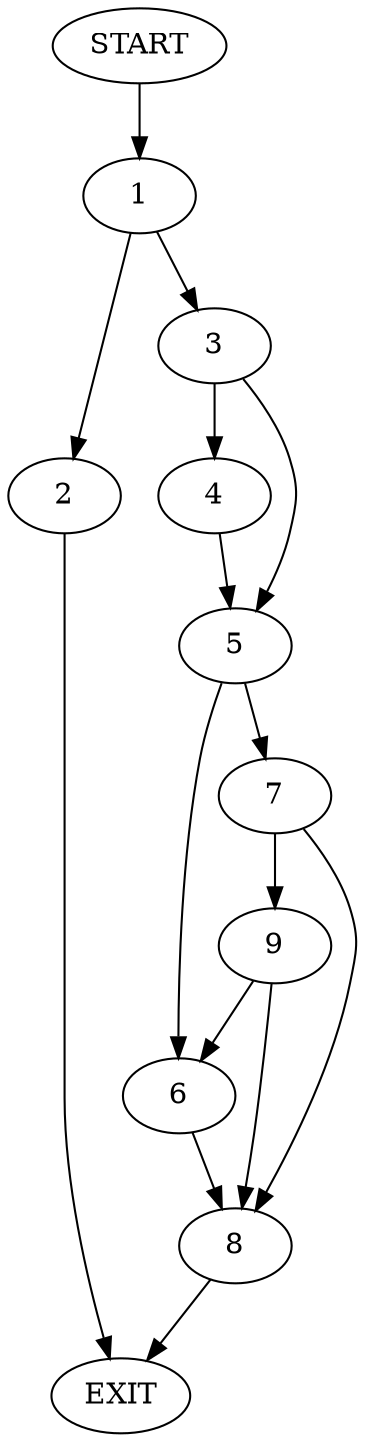 digraph {
0 [label="START"]
10 [label="EXIT"]
0 -> 1
1 -> 2
1 -> 3
2 -> 10
3 -> 4
3 -> 5
5 -> 6
5 -> 7
4 -> 5
7 -> 8
7 -> 9
6 -> 8
8 -> 10
9 -> 8
9 -> 6
}
